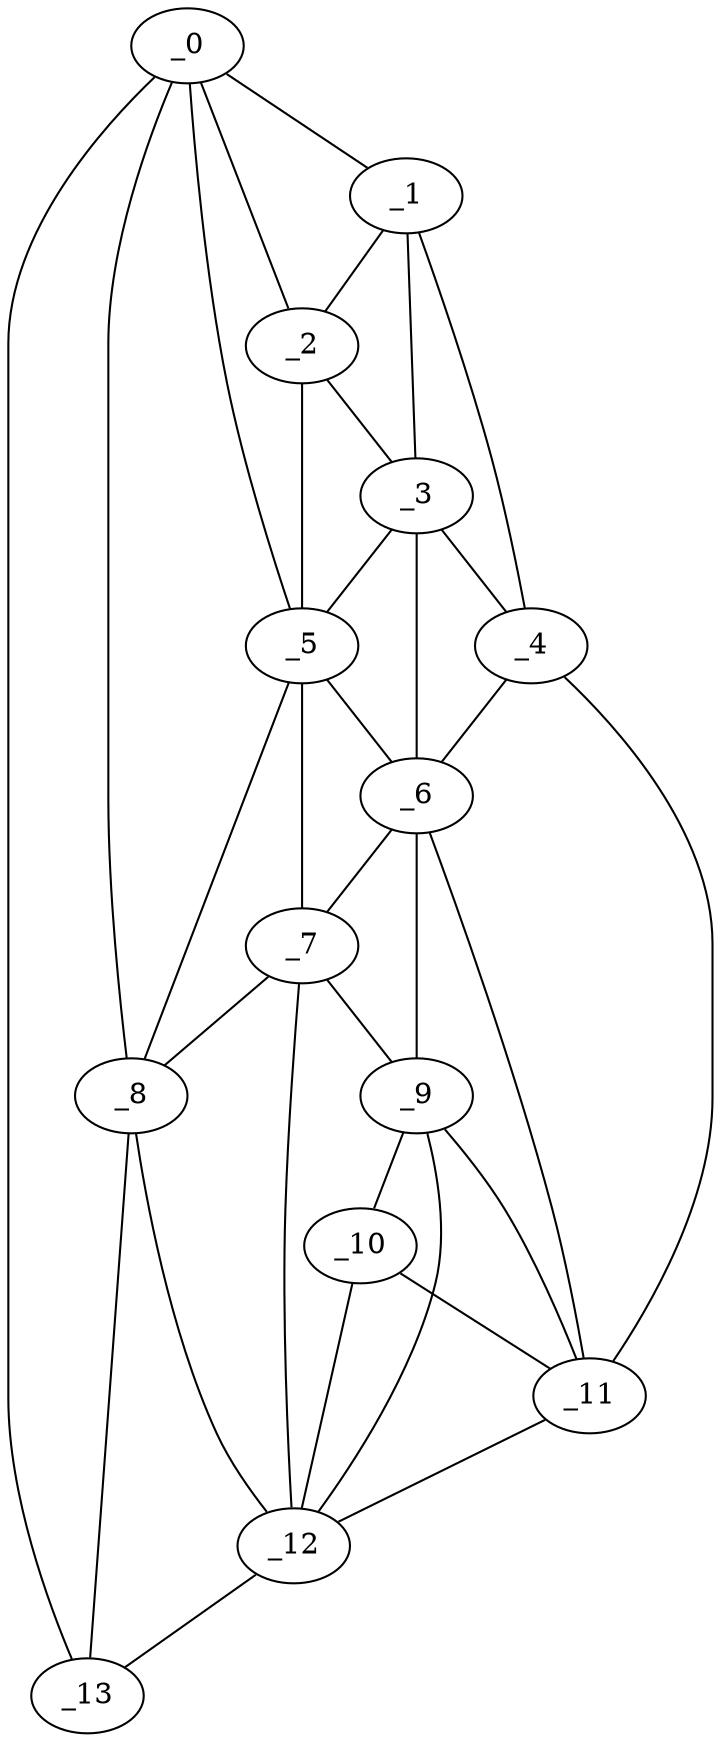 graph "obj55__250.gxl" {
	_0	 [x=31,
		y=20];
	_1	 [x=32,
		y=8];
	_0 -- _1	 [valence=1];
	_2	 [x=41,
		y=10];
	_0 -- _2	 [valence=1];
	_5	 [x=61,
		y=25];
	_0 -- _5	 [valence=2];
	_8	 [x=78,
		y=81];
	_0 -- _8	 [valence=1];
	_13	 [x=97,
		y=115];
	_0 -- _13	 [valence=1];
	_1 -- _2	 [valence=2];
	_3	 [x=51,
		y=9];
	_1 -- _3	 [valence=2];
	_4	 [x=58,
		y=8];
	_1 -- _4	 [valence=1];
	_2 -- _3	 [valence=1];
	_2 -- _5	 [valence=2];
	_3 -- _4	 [valence=1];
	_3 -- _5	 [valence=2];
	_6	 [x=65,
		y=17];
	_3 -- _6	 [valence=1];
	_4 -- _6	 [valence=2];
	_11	 [x=97,
		y=19];
	_4 -- _11	 [valence=1];
	_5 -- _6	 [valence=2];
	_7	 [x=73,
		y=25];
	_5 -- _7	 [valence=1];
	_5 -- _8	 [valence=1];
	_6 -- _7	 [valence=2];
	_9	 [x=85,
		y=25];
	_6 -- _9	 [valence=2];
	_6 -- _11	 [valence=1];
	_7 -- _8	 [valence=1];
	_7 -- _9	 [valence=1];
	_12	 [x=97,
		y=53];
	_7 -- _12	 [valence=2];
	_8 -- _12	 [valence=2];
	_8 -- _13	 [valence=2];
	_10	 [x=95,
		y=30];
	_9 -- _10	 [valence=2];
	_9 -- _11	 [valence=2];
	_9 -- _12	 [valence=2];
	_10 -- _11	 [valence=1];
	_10 -- _12	 [valence=2];
	_11 -- _12	 [valence=1];
	_12 -- _13	 [valence=1];
}
